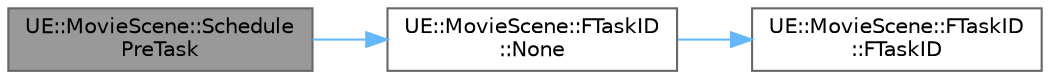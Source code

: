 digraph "UE::MovieScene::SchedulePreTask"
{
 // INTERACTIVE_SVG=YES
 // LATEX_PDF_SIZE
  bgcolor="transparent";
  edge [fontname=Helvetica,fontsize=10,labelfontname=Helvetica,labelfontsize=10];
  node [fontname=Helvetica,fontsize=10,shape=box,height=0.2,width=0.4];
  rankdir="LR";
  Node1 [id="Node000001",label="UE::MovieScene::Schedule\lPreTask",height=0.2,width=0.4,color="gray40", fillcolor="grey60", style="filled", fontcolor="black",tooltip=" "];
  Node1 -> Node2 [id="edge1_Node000001_Node000002",color="steelblue1",style="solid",tooltip=" "];
  Node2 [id="Node000002",label="UE::MovieScene::FTaskID\l::None",height=0.2,width=0.4,color="grey40", fillcolor="white", style="filled",URL="$dd/d36/structUE_1_1MovieScene_1_1FTaskID.html#a522ec2aa87290983a8784c414fb76172",tooltip=" "];
  Node2 -> Node3 [id="edge2_Node000002_Node000003",color="steelblue1",style="solid",tooltip=" "];
  Node3 [id="Node000003",label="UE::MovieScene::FTaskID\l::FTaskID",height=0.2,width=0.4,color="grey40", fillcolor="white", style="filled",URL="$dd/d36/structUE_1_1MovieScene_1_1FTaskID.html#a45deeeeac3445df2beeb25940b7c9c76",tooltip=" "];
}
